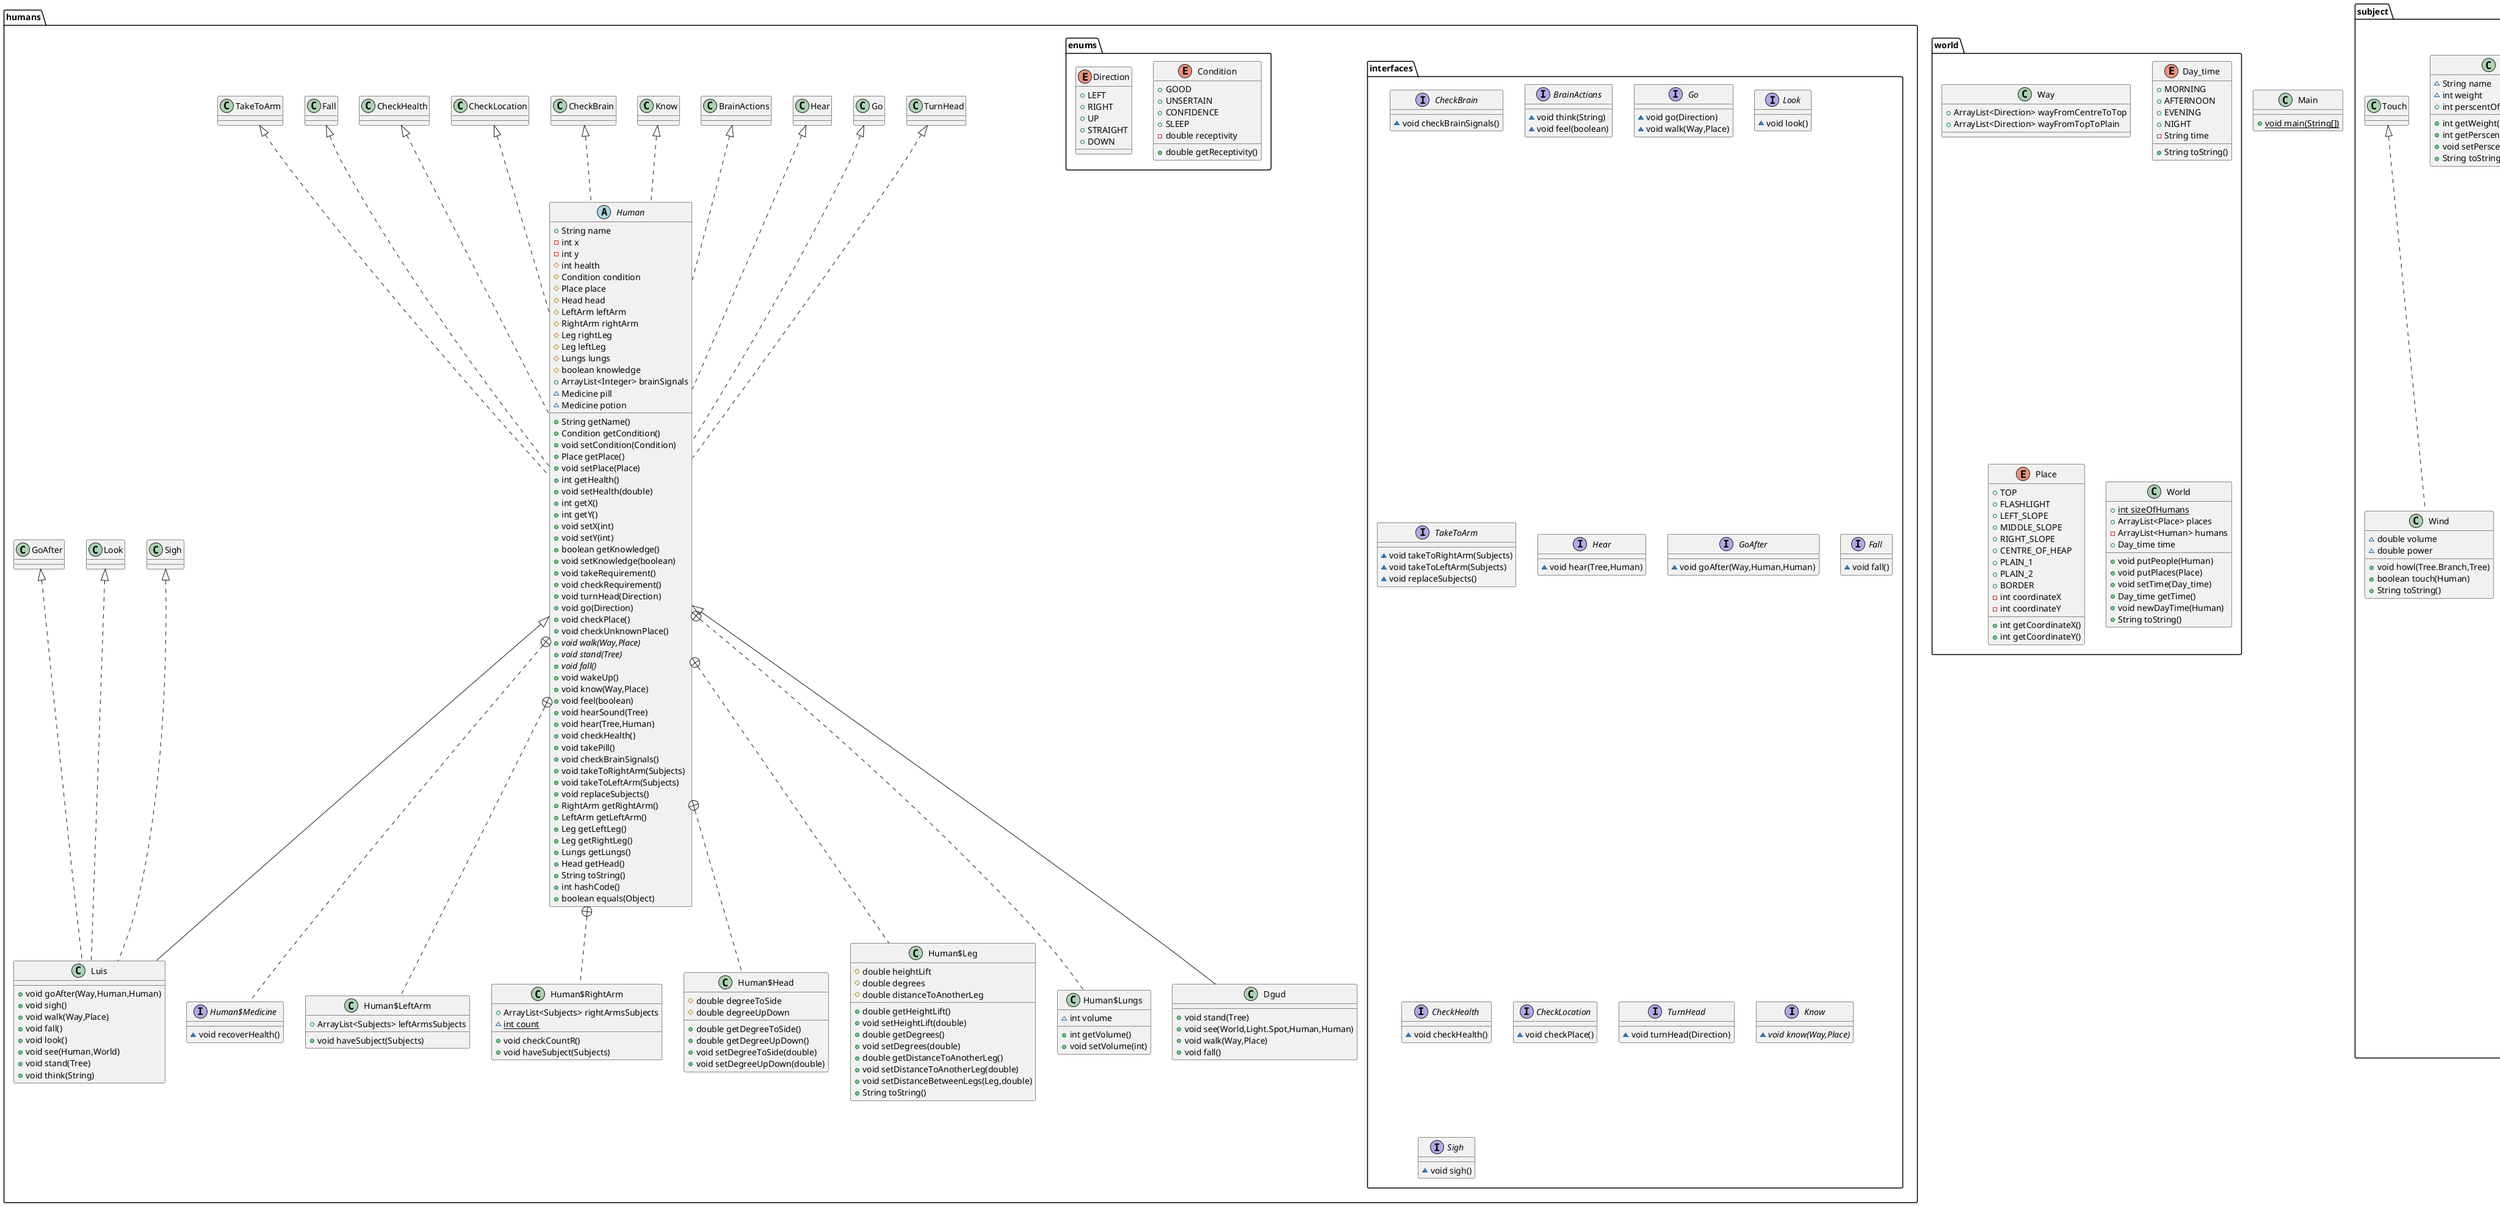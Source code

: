 @startuml
interface humans.interfaces.CheckBrain {
~ void checkBrainSignals()
}
interface humans.interfaces.BrainActions {
~ void think(String)
~ void feel(boolean)
}
class subject.Tree {
~ String title
+ double volume
+ int perscentOfIllumination
+ void makeSound()
+ int getPerscentOfIllumination()
+ void setPerscentOfIllumination(int)
+ String toString()
}
class subject.Tree$Trunk {
+ String toString()
}
class subject.Tree$Branch {
+ String toString()
+ String anotherForm()
}
class subject.Noise {
~ double probability
}
class subject.lights.NaturalLight {
+ void shine(Tree.Branch)
}
interface humans.interfaces.Go {
~ void go(Direction)
~ void walk(Way,Place)
}
class subject.Brushwood {
+ void applyDamage(Human)
+ String toString()
}
abstract class humans.Human {
+ String name
- int x
- int y
# int health
# Condition condition
# Place place
# Head head
# LeftArm leftArm
# RightArm rightArm
# Leg rightLeg
# Leg leftLeg
# Lungs lungs
# boolean knowledge
+ ArrayList<Integer> brainSignals
~ Medicine pill
~ Medicine potion
+ String getName()
+ Condition getCondition()
+ void setCondition(Condition)
+ Place getPlace()
+ void setPlace(Place)
+ int getHealth()
+ void setHealth(double)
+ int getX()
+ int getY()
+ void setX(int)
+ void setY(int)
+ boolean getKnowledge()
+ void setKnowledge(boolean)
+ void takeRequirement()
+ void checkRequirement()
+ void turnHead(Direction)
+ void go(Direction)
+ void checkPlace()
+ void checkUnknownPlace()
+ {abstract}void walk(Way,Place)
+ {abstract}void stand(Tree)
+ {abstract}void fall()
+ void wakeUp()
+ void know(Way,Place)
+ void feel(boolean)
+ void hearSound(Tree)
+ void hear(Tree,Human)
+ void checkHealth()
+ void takePill()
+ void checkBrainSignals()
+ void takeToRightArm(Subjects)
+ void takeToLeftArm(Subjects)
+ void replaceSubjects()
+ RightArm getRightArm()
+ LeftArm getLeftArm()
+ Leg getLeftLeg()
+ Leg getRightLeg()
+ Lungs getLungs()
+ Head getHead()
+ String toString()
+ int hashCode()
+ boolean equals(Object)
}
interface humans.Human$Medicine {
~ void recoverHealth()
}
class humans.Human$LeftArm {
+ ArrayList<Subjects> leftArmsSubjects
+ void haveSubject(Subjects)
}
class humans.Human$RightArm {
+ ArrayList<Subjects> rightArmsSubjects
~ {static} int count
+ void checkCountR()
+ void haveSubject(Subjects)
}
class humans.Human$Head {
# double degreeToSide
# double degreeUpDown
+ double getDegreeToSide()
+ double getDegreeUpDown()
+ void setDegreeToSide(double)
+ void setDegreeUpDown(double)
}
class humans.Human$Leg {
# double heightLift
# double degrees
# double distanceToAnotherLeg
+ double getHeightLift()
+ void setHeightLift(double)
+ double getDegrees()
+ void setDegrees(double)
+ double getDistanceToAnotherLeg()
+ void setDistanceToAnotherLeg(double)
+ void setDistanceBetweenLegs(Leg,double)
+ String toString()
}
class humans.Human$Lungs {
~ int volume
+ int getVolume()
+ void setVolume(int)
}
abstract class subject.lights.Light {
# int brightness
~ String name
# int period
# int time
+ void shineToTree(Tree)
+ void shineToSubject(Subjects)
+ String lightCharacteristic()
}
class subject.lights.Light$Spot {
- double size
- double brightness
+ double getSize()
+ double getBrightness()
+ void setSize(double)
+ void setBrightness(double)
+ void newView(Human,Human)
+ String toString()
}
interface humans.interfaces.Look {
~ void look()
}
class Main {
+ {static} void main(String[])
}
class subject.Wind {
~ double volume
~ double power
+ void howl(Tree.Branch,Tree)
+ boolean touch(Human)
+ String toString()
}
class exception.HumanWithoutPlaceException {
}
interface subject.interfaces.Touch {
~ boolean touch(Human)
}
class world.Way {
+ ArrayList<Direction> wayFromCentreToTop
+ ArrayList<Direction> wayFromTopToPlain
}
enum humans.enums.Condition {
+  GOOD
+  UNSERTAIN
+  CONFIDENCE
+  SLEEP
- double receptivity
+ double getReceptivity()
}
interface subject.interfaces.ApplyDamage {
~ void applyDamage(Human)
}
interface humans.interfaces.TakeToArm {
~ void takeToRightArm(Subjects)
~ void takeToLeftArm(Subjects)
~ void replaceSubjects()
}
class subject.lights.FakeLight {
+ void shine(Subjects,Tree,Tree.Branch)
}
interface humans.interfaces.Hear {
~ void hear(Tree,Human)
}
class exception.LowSoundException {
+ {static} int count
}
interface humans.interfaces.GoAfter {
~ void goAfter(Way,Human,Human)
}
interface humans.interfaces.Fall {
~ void fall()
}
interface humans.interfaces.CheckHealth {
~ void checkHealth()
}
interface humans.interfaces.CheckLocation {
~ void checkPlace()
}
class subject.Subjects {
~ String name
~ int weight
+ int perscentOfIllumination
+ int getWeight()
+ int getPerscentOfIllumination()
+ void setPerscentOfIllumination(int)
+ String toString()
}
enum humans.enums.Direction {
+  LEFT
+  RIGHT
+  UP
+  STRAIGHT
+  DOWN
}
enum world.Day_time {
+  MORNING
+  AFTERNOON
+  EVENING
+  NIGHT
- String time
+ String toString()
}
interface humans.interfaces.TurnHead {
~ void turnHead(Direction)
}
interface humans.interfaces.Know {
~ {abstract}void know(Way,Place)
}
interface subject.interfaces.MakeSound {
~ void makeSound()
}
enum world.Place {
+  TOP
+  FLASHLIGHT
+  LEFT_SLOPE
+  MIDDLE_SLOPE
+  RIGHT_SLOPE
+  CENTRE_OF_HEAP
+  PLAIN_1
+  PLAIN_2
+  BORDER
- int coordinateX
- int coordinateY
+ int getCoordinateX()
+ int getCoordinateY()
}
class exception.InvalidValueException {
}
class humans.Dgud {
+ void stand(Tree)
+ void see(World,Light.Spot,Human,Human)
+ void walk(Way,Place)
+ void fall()
}
class world.World {
+ {static} int sizeOfHumans
+ ArrayList<Place> places
- ArrayList<Human> humans
+ Day_time time
+ void putPeople(Human)
+ void putPlaces(Place)
+ void setTime(Day_time)
+ Day_time getTime()
+ void newDayTime(Human)
+ String toString()
}
class humans.Luis {
+ void goAfter(Way,Human,Human)
+ void sigh()
+ void walk(Way,Place)
+ void fall()
+ void look()
+ void see(Human,World)
+ void stand(Tree)
+ void think(String)
}
interface humans.interfaces.Sigh {
~ void sigh()
}


subject.interfaces.MakeSound <|.. subject.Tree
subject.Tree +.. subject.Tree$Trunk
subject.Tree <|-- subject.Tree$Trunk
subject.Tree +.. subject.Tree$Branch
subject.Tree <|-- subject.Tree$Branch
subject.lights.Light <|-- subject.lights.NaturalLight
subject.interfaces.ApplyDamage <|.. subject.Brushwood
humans.TurnHead <|.. humans.Human
humans.Go <|.. humans.Human
humans.Hear <|.. humans.Human
humans.BrainActions <|.. humans.Human
humans.Know <|.. humans.Human
humans.CheckBrain <|.. humans.Human
humans.CheckLocation <|.. humans.Human
humans.CheckHealth <|.. humans.Human
humans.Fall <|.. humans.Human
humans.TakeToArm <|.. humans.Human
humans.Human +.. humans.Human$Medicine
humans.Human +.. humans.Human$LeftArm
humans.Human +.. humans.Human$RightArm
humans.Human +.. humans.Human$Head
humans.Human +.. humans.Human$Leg
humans.Human +.. humans.Human$Lungs
subject.lights.Light +.. subject.lights.Light$Spot
subject.Touch <|.. subject.Wind
exception.RuntimeException <|-- exception.HumanWithoutPlaceException
subject.lights.Light <|-- subject.lights.FakeLight
exception.Exception <|-- exception.LowSoundException
exception.Exception <|-- exception.InvalidValueException
humans.Human <|-- humans.Dgud
humans.Sigh <|.. humans.Luis
humans.Look <|.. humans.Luis
humans.GoAfter <|.. humans.Luis
humans.Human <|-- humans.Luis
@enduml